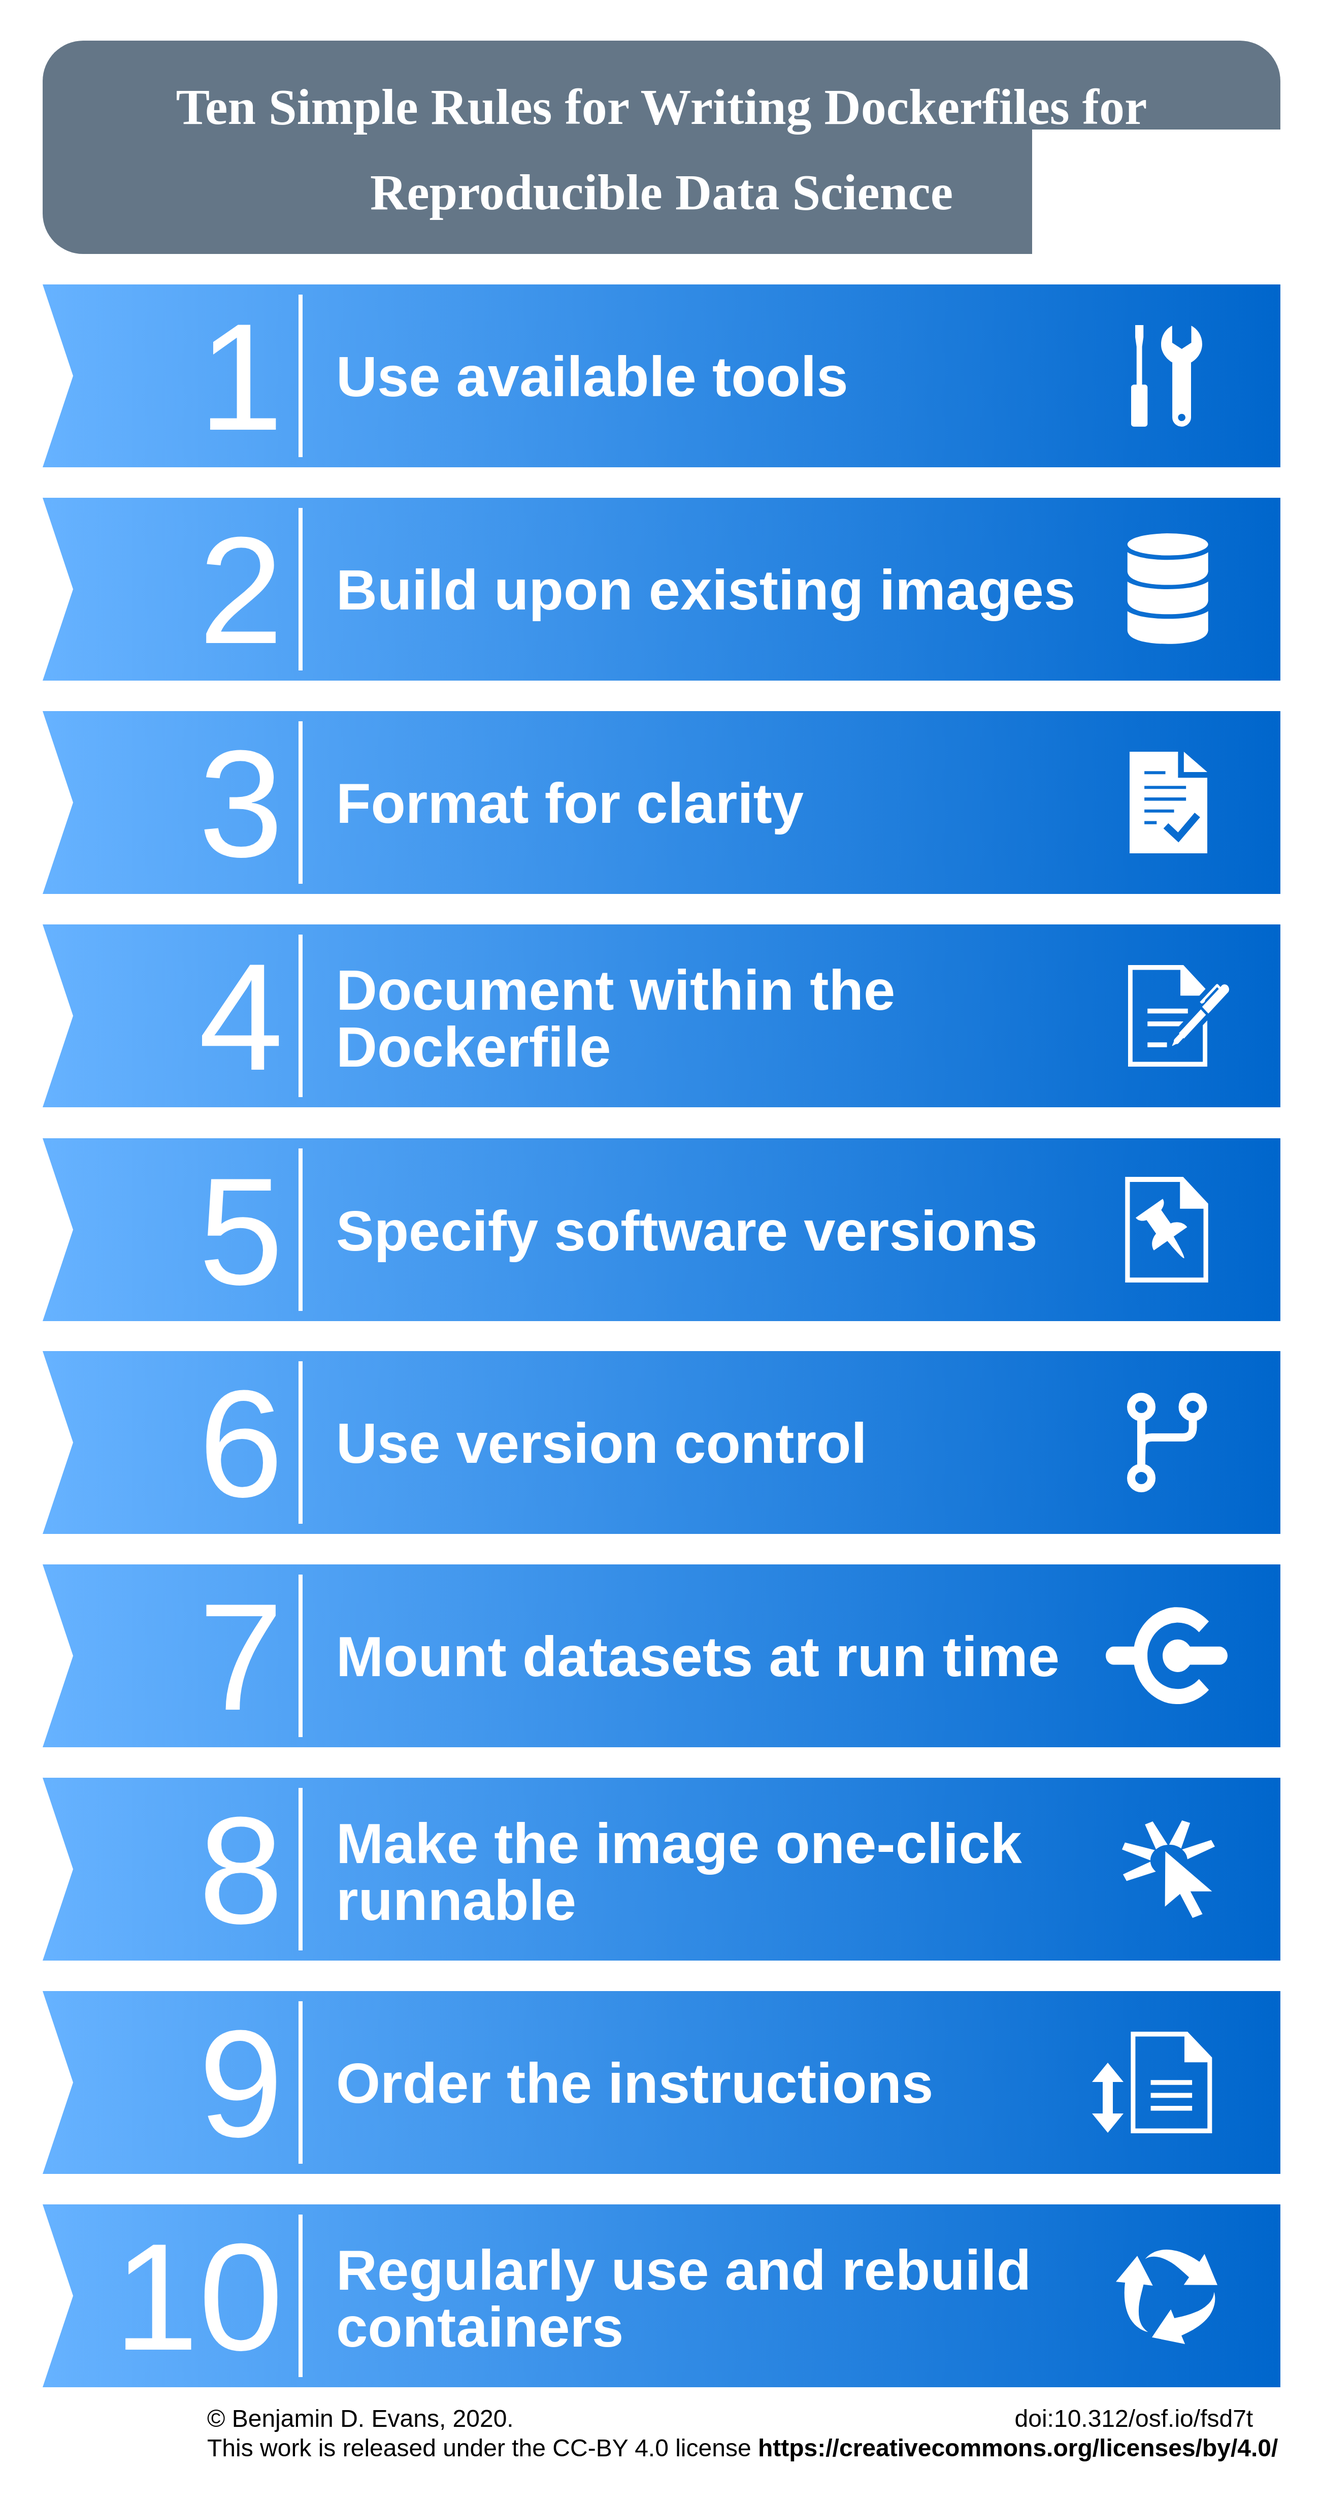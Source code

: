 <mxfile version="13.6.3" type="device"><diagram name="Page-1" id="1622d65d-c77d-c4b6-e0e7-3c11208c8684"><mxGraphModel dx="1950" dy="1788" grid="1" gridSize="10" guides="1" tooltips="1" connect="1" arrows="1" fold="1" page="1" pageScale="1.5" pageWidth="1169" pageHeight="826" background="#ffffff" math="0" shadow="0"><root><mxCell id="0" style=";html=1;"/><mxCell id="1" style=";html=1;" parent="0"/><mxCell id="869962fe87da545-5" value="" style="whiteSpace=wrap;html=1;rounded=1;shadow=0;dashed=0;strokeWidth=1;fontFamily=Verdana;fontSize=70;verticalAlign=top;spacingTop=10;perimeter=rectanglePerimeter;arcSize=0;strokeColor=none;fillColor=none;" parent="1" vertex="1"><mxGeometry x="220" y="10" width="1300" height="2460" as="geometry"/></mxCell><mxCell id="869962fe87da545-2" value="" style="html=1;shadow=0;dashed=0;align=center;verticalAlign=middle;shape=mxgraph.arrows2.arrow;dy=0;dx=0;notch=30;rounded=0;strokeColor=none;strokeWidth=1;fillColor=#0066CC;fontFamily=Tahoma;fontSize=10;fontColor=#000000;gradientColor=#66B2FF;gradientDirection=west;" parent="1" vertex="1"><mxGeometry x="262" y="290" width="1219" height="180" as="geometry"/></mxCell><mxCell id="869962fe87da545-8" value="" style="html=1;shadow=0;dashed=0;align=center;verticalAlign=middle;shape=mxgraph.arrows2.arrow;dy=0;dx=0;notch=30;rounded=0;strokeColor=none;strokeWidth=1;fillColor=#0066CC;fontFamily=Tahoma;fontSize=10;fontColor=#000000;gradientColor=#66B2FF;gradientDirection=west;" parent="1" vertex="1"><mxGeometry x="262" y="500" width="1219" height="180" as="geometry"/></mxCell><mxCell id="869962fe87da545-11" value="" style="html=1;shadow=0;dashed=0;align=center;verticalAlign=middle;shape=mxgraph.arrows2.arrow;dy=0;dx=0;notch=30;rounded=0;strokeColor=none;strokeWidth=1;fillColor=#0066CC;fontFamily=Tahoma;fontSize=10;fontColor=#000000;gradientColor=#66B2FF;gradientDirection=west;" parent="1" vertex="1"><mxGeometry x="262" y="710" width="1219" height="180" as="geometry"/></mxCell><mxCell id="869962fe87da545-14" value="" style="html=1;shadow=0;dashed=0;align=center;verticalAlign=middle;shape=mxgraph.arrows2.arrow;dy=0;dx=0;notch=30;rounded=0;strokeColor=none;strokeWidth=1;fillColor=#0066CC;fontFamily=Tahoma;fontSize=10;fontColor=#000000;gradientColor=#66B2FF;gradientDirection=west;" parent="1" vertex="1"><mxGeometry x="262" y="920" width="1219" height="180" as="geometry"/></mxCell><mxCell id="869962fe87da545-17" value="" style="html=1;shadow=0;dashed=0;align=center;verticalAlign=middle;shape=mxgraph.arrows2.arrow;dy=0;dx=0;notch=30;rounded=0;strokeColor=none;strokeWidth=1;fillColor=#0066CC;fontFamily=Tahoma;fontSize=10;fontColor=#000000;gradientColor=#66B2FF;gradientDirection=west;" parent="1" vertex="1"><mxGeometry x="262" y="1130.5" width="1219" height="180" as="geometry"/></mxCell><mxCell id="869962fe87da545-19" value="1" style="text;html=1;strokeColor=none;fillColor=none;align=right;verticalAlign=middle;whiteSpace=wrap;rounded=0;shadow=0;dashed=0;fontFamily=Helvetica;fontSize=150;fontColor=#FFFFFF;" parent="1" vertex="1"><mxGeometry x="301" y="290" width="200" height="180" as="geometry"/></mxCell><mxCell id="869962fe87da545-20" value="2" style="text;html=1;strokeColor=none;fillColor=none;align=right;verticalAlign=middle;whiteSpace=wrap;rounded=0;shadow=0;dashed=0;fontFamily=Helvetica;fontSize=150;fontColor=#FFFFFF;" parent="1" vertex="1"><mxGeometry x="301" y="500" width="200" height="180" as="geometry"/></mxCell><mxCell id="869962fe87da545-21" value="3" style="text;html=1;strokeColor=none;fillColor=none;align=right;verticalAlign=middle;whiteSpace=wrap;rounded=0;shadow=0;dashed=0;fontFamily=Helvetica;fontSize=150;fontColor=#FFFFFF;" parent="1" vertex="1"><mxGeometry x="301" y="710" width="200" height="180" as="geometry"/></mxCell><mxCell id="869962fe87da545-22" value="4" style="text;html=1;strokeColor=none;fillColor=none;align=right;verticalAlign=middle;whiteSpace=wrap;rounded=0;shadow=0;dashed=0;fontFamily=Helvetica;fontSize=150;fontColor=#FFFFFF;" parent="1" vertex="1"><mxGeometry x="301" y="920" width="200" height="180" as="geometry"/></mxCell><mxCell id="869962fe87da545-23" value="5" style="text;html=1;strokeColor=none;fillColor=none;align=right;verticalAlign=middle;whiteSpace=wrap;rounded=0;shadow=0;dashed=0;fontFamily=Helvetica;fontSize=150;fontColor=#FFFFFF;" parent="1" vertex="1"><mxGeometry x="301" y="1130.5" width="200" height="180" as="geometry"/></mxCell><mxCell id="869962fe87da545-24" value="" style="line;strokeWidth=4;direction=south;html=1;rounded=0;shadow=0;dashed=0;fillColor=none;gradientColor=#AD0002;fontFamily=Helvetica;fontSize=150;fontColor=#FFFFFF;align=right;strokeColor=#FFFFFF;" parent="1" vertex="1"><mxGeometry x="511" y="300" width="10" height="160" as="geometry"/></mxCell><mxCell id="869962fe87da545-25" value="" style="line;strokeWidth=4;direction=south;html=1;rounded=0;shadow=0;dashed=0;fillColor=none;gradientColor=#AD0002;fontFamily=Helvetica;fontSize=150;fontColor=#FFFFFF;align=right;strokeColor=#FFFFFF;" parent="1" vertex="1"><mxGeometry x="511" y="510" width="10" height="160" as="geometry"/></mxCell><mxCell id="869962fe87da545-26" value="" style="line;strokeWidth=4;direction=south;html=1;rounded=0;shadow=0;dashed=0;fillColor=none;gradientColor=#AD0002;fontFamily=Helvetica;fontSize=150;fontColor=#FFFFFF;align=right;strokeColor=#FFFFFF;" parent="1" vertex="1"><mxGeometry x="511" y="720" width="10" height="160" as="geometry"/></mxCell><mxCell id="869962fe87da545-27" value="" style="line;strokeWidth=4;direction=south;html=1;rounded=0;shadow=0;dashed=0;fillColor=none;gradientColor=#AD0002;fontFamily=Helvetica;fontSize=150;fontColor=#FFFFFF;align=right;strokeColor=#FFFFFF;" parent="1" vertex="1"><mxGeometry x="511" y="930" width="10" height="160" as="geometry"/></mxCell><mxCell id="869962fe87da545-28" value="" style="line;strokeWidth=4;direction=south;html=1;rounded=0;shadow=0;dashed=0;fillColor=none;gradientColor=#AD0002;fontFamily=Helvetica;fontSize=150;fontColor=#FFFFFF;align=right;strokeColor=#FFFFFF;" parent="1" vertex="1"><mxGeometry x="511" y="1140.5" width="10" height="160" as="geometry"/></mxCell><mxCell id="869962fe87da545-29" value="&lt;h1&gt;&lt;font style=&quot;line-height: 100% ; font-size: 56px&quot;&gt;Use available tools&lt;/font&gt;&lt;/h1&gt;" style="text;html=1;strokeColor=none;fillColor=none;spacing=0;spacingTop=0;whiteSpace=wrap;overflow=hidden;rounded=0;shadow=0;dashed=0;fontFamily=Helvetica;fontSize=12;fontColor=#FFFFFF;align=left;verticalAlign=middle;" parent="1" vertex="1"><mxGeometry x="551" y="310" width="730" height="140" as="geometry"/></mxCell><mxCell id="869962fe87da545-30" value="&lt;h1&gt;&lt;font style=&quot;line-height: 100% ; font-size: 56px&quot;&gt;Build upon existing images&lt;/font&gt;&lt;/h1&gt;" style="text;html=1;strokeColor=none;fillColor=none;spacing=0;spacingTop=0;whiteSpace=wrap;overflow=hidden;rounded=0;shadow=0;dashed=0;fontFamily=Helvetica;fontSize=12;fontColor=#FFFFFF;align=left;verticalAlign=middle;" parent="1" vertex="1"><mxGeometry x="551" y="520" width="730" height="140" as="geometry"/></mxCell><mxCell id="869962fe87da545-31" value="&lt;h1&gt;&lt;font style=&quot;line-height: 100% ; font-size: 56px&quot;&gt;Format for clarity&lt;/font&gt;&lt;/h1&gt;" style="text;html=1;strokeColor=none;fillColor=none;spacing=0;spacingTop=0;whiteSpace=wrap;overflow=hidden;rounded=0;shadow=0;dashed=0;fontFamily=Helvetica;fontSize=12;fontColor=#FFFFFF;align=left;verticalAlign=middle;" parent="1" vertex="1"><mxGeometry x="551" y="730" width="730" height="140" as="geometry"/></mxCell><mxCell id="869962fe87da545-32" value="&lt;h1&gt;&lt;font style=&quot;line-height: 100% ; font-size: 56px&quot;&gt;Document within the Dockerfile&lt;/font&gt;&lt;/h1&gt;" style="text;html=1;strokeColor=none;fillColor=none;spacing=0;spacingTop=0;whiteSpace=wrap;overflow=hidden;rounded=0;shadow=0;dashed=0;fontFamily=Helvetica;fontSize=12;fontColor=#FFFFFF;align=left;verticalAlign=middle;" parent="1" vertex="1"><mxGeometry x="551" y="940" width="730" height="140" as="geometry"/></mxCell><mxCell id="869962fe87da545-33" value="&lt;h1&gt;&lt;font style=&quot;line-height: 100% ; font-size: 56px&quot;&gt;Specify software versions&lt;/font&gt;&lt;/h1&gt;" style="text;html=1;strokeColor=none;fillColor=none;spacing=0;spacingTop=0;whiteSpace=wrap;overflow=hidden;rounded=0;shadow=0;dashed=0;fontFamily=Helvetica;fontSize=12;fontColor=#FFFFFF;align=left;verticalAlign=middle;" parent="1" vertex="1"><mxGeometry x="551" y="1150.5" width="730" height="140" as="geometry"/></mxCell><mxCell id="869962fe87da545-37" value="" style="shadow=0;dashed=0;html=1;strokeColor=none;fillColor=#FFFFFF;labelPosition=center;verticalLabelPosition=bottom;verticalAlign=top;shape=mxgraph.office.concepts.maintenance;rounded=0;fontFamily=Helvetica;fontSize=12;fontColor=#FFFFFF;align=left;" parent="1" vertex="1"><mxGeometry x="1334" y="330" width="70" height="100" as="geometry"/></mxCell><mxCell id="Tkywn2ojsrIOoug7aCTN-4" value="" style="html=1;shadow=0;dashed=0;align=center;verticalAlign=middle;shape=mxgraph.arrows2.arrow;dy=0;dx=0;notch=30;rounded=0;strokeColor=none;strokeWidth=1;fillColor=#0066CC;fontFamily=Tahoma;fontSize=10;fontColor=#000000;gradientColor=#66B2FF;gradientDirection=west;" parent="1" vertex="1"><mxGeometry x="262" y="1340" width="1219" height="180" as="geometry"/></mxCell><mxCell id="Tkywn2ojsrIOoug7aCTN-5" value="6" style="text;html=1;strokeColor=none;fillColor=none;align=right;verticalAlign=middle;whiteSpace=wrap;rounded=0;shadow=0;dashed=0;fontFamily=Helvetica;fontSize=150;fontColor=#FFFFFF;" parent="1" vertex="1"><mxGeometry x="301" y="1340" width="200" height="180" as="geometry"/></mxCell><mxCell id="Tkywn2ojsrIOoug7aCTN-6" value="" style="line;strokeWidth=4;direction=south;html=1;rounded=0;shadow=0;dashed=0;fillColor=none;gradientColor=#AD0002;fontFamily=Helvetica;fontSize=150;fontColor=#FFFFFF;align=right;strokeColor=#FFFFFF;" parent="1" vertex="1"><mxGeometry x="511" y="1350" width="10" height="160" as="geometry"/></mxCell><mxCell id="Tkywn2ojsrIOoug7aCTN-7" value="&lt;h1&gt;&lt;font style=&quot;line-height: 100% ; font-size: 56px&quot;&gt;Use version control&lt;/font&gt;&lt;/h1&gt;" style="text;html=1;strokeColor=none;fillColor=none;spacing=0;spacingTop=0;whiteSpace=wrap;overflow=hidden;rounded=0;shadow=0;dashed=0;fontFamily=Helvetica;fontSize=12;fontColor=#FFFFFF;align=left;verticalAlign=middle;" parent="1" vertex="1"><mxGeometry x="551" y="1360" width="730" height="140" as="geometry"/></mxCell><mxCell id="Tkywn2ojsrIOoug7aCTN-11" value="" style="html=1;shadow=0;dashed=0;align=center;verticalAlign=middle;shape=mxgraph.arrows2.arrow;dy=0;dx=0;notch=30;rounded=0;strokeColor=none;strokeWidth=1;fillColor=#0066CC;fontFamily=Tahoma;fontSize=10;fontColor=#000000;gradientColor=#66B2FF;gradientDirection=west;" parent="1" vertex="1"><mxGeometry x="262" y="1550" width="1219" height="180" as="geometry"/></mxCell><mxCell id="Tkywn2ojsrIOoug7aCTN-12" value="7" style="text;html=1;strokeColor=none;fillColor=none;align=right;verticalAlign=middle;whiteSpace=wrap;rounded=0;shadow=0;dashed=0;fontFamily=Helvetica;fontSize=150;fontColor=#FFFFFF;" parent="1" vertex="1"><mxGeometry x="301" y="1550" width="200" height="180" as="geometry"/></mxCell><mxCell id="Tkywn2ojsrIOoug7aCTN-13" value="" style="line;strokeWidth=4;direction=south;html=1;rounded=0;shadow=0;dashed=0;fillColor=none;gradientColor=#AD0002;fontFamily=Helvetica;fontSize=150;fontColor=#FFFFFF;align=right;strokeColor=#FFFFFF;" parent="1" vertex="1"><mxGeometry x="511" y="1560" width="10" height="160" as="geometry"/></mxCell><mxCell id="Tkywn2ojsrIOoug7aCTN-14" value="&lt;h1&gt;&lt;font style=&quot;line-height: 100% ; font-size: 56px&quot;&gt;Mount datasets at run time&lt;/font&gt;&lt;/h1&gt;" style="text;html=1;strokeColor=none;fillColor=none;spacing=0;spacingTop=0;whiteSpace=wrap;overflow=hidden;rounded=0;shadow=0;dashed=0;fontFamily=Helvetica;fontSize=12;fontColor=#FFFFFF;align=left;verticalAlign=middle;" parent="1" vertex="1"><mxGeometry x="551" y="1570" width="730" height="140" as="geometry"/></mxCell><mxCell id="Tkywn2ojsrIOoug7aCTN-18" value="" style="html=1;shadow=0;dashed=0;align=center;verticalAlign=middle;shape=mxgraph.arrows2.arrow;dy=0;dx=0;notch=30;rounded=0;strokeColor=none;strokeWidth=1;fillColor=#0066CC;fontFamily=Tahoma;fontSize=10;fontColor=#000000;gradientColor=#66B2FF;gradientDirection=west;" parent="1" vertex="1"><mxGeometry x="262" y="1760" width="1219" height="180" as="geometry"/></mxCell><mxCell id="Tkywn2ojsrIOoug7aCTN-19" value="8" style="text;html=1;strokeColor=none;fillColor=none;align=right;verticalAlign=middle;whiteSpace=wrap;rounded=0;shadow=0;dashed=0;fontFamily=Helvetica;fontSize=150;fontColor=#FFFFFF;" parent="1" vertex="1"><mxGeometry x="301" y="1760" width="200" height="180" as="geometry"/></mxCell><mxCell id="Tkywn2ojsrIOoug7aCTN-20" value="" style="line;strokeWidth=4;direction=south;html=1;rounded=0;shadow=0;dashed=0;fillColor=none;gradientColor=#AD0002;fontFamily=Helvetica;fontSize=150;fontColor=#FFFFFF;align=right;strokeColor=#FFFFFF;" parent="1" vertex="1"><mxGeometry x="511" y="1770" width="10" height="160" as="geometry"/></mxCell><mxCell id="Tkywn2ojsrIOoug7aCTN-21" value="&lt;h1&gt;&lt;font style=&quot;line-height: 100% ; font-size: 56px&quot;&gt;Make the image one-click runnable&lt;/font&gt;&lt;/h1&gt;" style="text;html=1;strokeColor=none;fillColor=none;spacing=0;spacingTop=0;whiteSpace=wrap;overflow=hidden;rounded=0;shadow=0;dashed=0;fontFamily=Helvetica;fontSize=12;fontColor=#FFFFFF;align=left;verticalAlign=middle;" parent="1" vertex="1"><mxGeometry x="551" y="1780" width="730" height="140" as="geometry"/></mxCell><mxCell id="Tkywn2ojsrIOoug7aCTN-25" value="" style="html=1;shadow=0;dashed=0;align=center;verticalAlign=middle;shape=mxgraph.arrows2.arrow;dy=0;dx=0;notch=30;rounded=0;strokeColor=none;strokeWidth=1;fillColor=#0066CC;fontFamily=Tahoma;fontSize=10;gradientDirection=west;gradientColor=#66B2FF;" parent="1" vertex="1"><mxGeometry x="262" y="1970" width="1219" height="180" as="geometry"/></mxCell><mxCell id="Tkywn2ojsrIOoug7aCTN-26" value="9" style="text;html=1;strokeColor=none;fillColor=none;align=right;verticalAlign=middle;whiteSpace=wrap;rounded=0;shadow=0;dashed=0;fontFamily=Helvetica;fontSize=150;fontColor=#FFFFFF;" parent="1" vertex="1"><mxGeometry x="301" y="1970" width="200" height="180" as="geometry"/></mxCell><mxCell id="Tkywn2ojsrIOoug7aCTN-27" value="" style="line;strokeWidth=4;direction=south;html=1;rounded=0;shadow=0;dashed=0;fillColor=none;gradientColor=#AD0002;fontFamily=Helvetica;fontSize=150;fontColor=#FFFFFF;align=right;strokeColor=#FFFFFF;" parent="1" vertex="1"><mxGeometry x="511" y="1980" width="10" height="160" as="geometry"/></mxCell><mxCell id="Tkywn2ojsrIOoug7aCTN-28" value="&lt;h1&gt;&lt;font style=&quot;line-height: 100% ; font-size: 56px&quot;&gt;Order the instructions&lt;/font&gt;&lt;/h1&gt;" style="text;html=1;strokeColor=none;fillColor=none;spacing=0;spacingTop=0;whiteSpace=wrap;overflow=hidden;rounded=0;shadow=0;dashed=0;fontFamily=Helvetica;fontSize=12;fontColor=#FFFFFF;align=left;verticalAlign=middle;" parent="1" vertex="1"><mxGeometry x="551" y="1990" width="730" height="140" as="geometry"/></mxCell><mxCell id="Tkywn2ojsrIOoug7aCTN-32" value="" style="html=1;shadow=0;dashed=0;align=center;verticalAlign=middle;shape=mxgraph.arrows2.arrow;dy=0;dx=0;notch=30;rounded=0;strokeColor=none;strokeWidth=1;fillColor=#0066CC;fontFamily=Tahoma;fontSize=10;fontColor=#000000;gradientColor=#66B2FF;gradientDirection=west;" parent="1" vertex="1"><mxGeometry x="262" y="2180" width="1219" height="180" as="geometry"/></mxCell><mxCell id="Tkywn2ojsrIOoug7aCTN-33" value="10" style="text;html=1;strokeColor=none;fillColor=none;align=right;verticalAlign=middle;whiteSpace=wrap;rounded=0;shadow=0;dashed=0;fontFamily=Helvetica;fontSize=150;fontColor=#FFFFFF;" parent="1" vertex="1"><mxGeometry x="301" y="2180" width="200" height="180" as="geometry"/></mxCell><mxCell id="Tkywn2ojsrIOoug7aCTN-34" value="" style="line;strokeWidth=4;direction=south;html=1;rounded=0;shadow=0;dashed=0;fillColor=none;gradientColor=#AD0002;fontFamily=Helvetica;fontSize=150;fontColor=#FFFFFF;align=right;strokeColor=#FFFFFF;" parent="1" vertex="1"><mxGeometry x="511" y="2190" width="10" height="160" as="geometry"/></mxCell><mxCell id="Tkywn2ojsrIOoug7aCTN-35" value="&lt;h1&gt;&lt;font style=&quot;line-height: 100% ; font-size: 56px&quot;&gt;Regularly use and rebuild containers&lt;/font&gt;&lt;/h1&gt;" style="text;html=1;strokeColor=none;fillColor=none;spacing=0;spacingTop=0;whiteSpace=wrap;overflow=hidden;rounded=0;shadow=0;dashed=0;fontFamily=Helvetica;fontSize=12;fontColor=#FFFFFF;align=left;verticalAlign=middle;" parent="1" vertex="1"><mxGeometry x="551" y="2200" width="730" height="140" as="geometry"/></mxCell><mxCell id="Tkywn2ojsrIOoug7aCTN-43" value="" style="pointerEvents=1;shadow=0;dashed=0;html=1;labelPosition=center;verticalLabelPosition=bottom;verticalAlign=top;outlineConnect=0;align=center;shape=mxgraph.office.concepts.sign_up;strokeColor=none;" parent="1" vertex="1"><mxGeometry x="1331" y="960" width="100" height="100" as="geometry"/></mxCell><mxCell id="Tkywn2ojsrIOoug7aCTN-44" value="" style="pointerEvents=1;shadow=0;dashed=0;html=1;labelPosition=center;verticalLabelPosition=bottom;verticalAlign=top;outlineConnect=0;align=center;shape=mxgraph.office.concepts.get_started;strokeColor=none;" parent="1" vertex="1"><mxGeometry x="1325" y="1802" width="91.5" height="96" as="geometry"/></mxCell><mxCell id="Tkywn2ojsrIOoug7aCTN-46" value="" style="html=1;aspect=fixed;shadow=0;align=center;verticalAlign=top;shape=mxgraph.gcp2.arrow_cycle;strokeColor=none;" parent="1" vertex="1"><mxGeometry x="1319" y="2222.5" width="100" height="95" as="geometry"/></mxCell><mxCell id="Tkywn2ojsrIOoug7aCTN-52" value="" style="pointerEvents=1;shadow=0;dashed=0;html=1;labelPosition=center;verticalLabelPosition=bottom;verticalAlign=top;align=center;shape=mxgraph.mscae.intune.terms_and_conditions;strokeColor=none;" parent="1" vertex="1"><mxGeometry x="1332.5" y="750" width="76.5" height="100" as="geometry"/></mxCell><mxCell id="Tkywn2ojsrIOoug7aCTN-58" value="" style="pointerEvents=1;shadow=0;dashed=0;html=1;labelPosition=center;verticalLabelPosition=bottom;verticalAlign=top;outlineConnect=0;align=center;shape=mxgraph.office.concepts.document_blank;strokeColor=none;" parent="1" vertex="1"><mxGeometry x="1328.13" y="1168.5" width="81.75" height="104" as="geometry"/></mxCell><mxCell id="Tkywn2ojsrIOoug7aCTN-57" value="" style="pointerEvents=1;shadow=0;dashed=0;html=1;labelPosition=center;verticalLabelPosition=bottom;verticalAlign=top;outlineConnect=0;align=center;shape=mxgraph.office.concepts.pin;strokeColor=none;rotation=-35;" parent="1" vertex="1"><mxGeometry x="1349.01" y="1194" width="40" height="60" as="geometry"/></mxCell><mxCell id="Tkywn2ojsrIOoug7aCTN-63" value="&lt;font size=&quot;1&quot;&gt;&lt;b style=&quot;font-size: 50px&quot;&gt;Ten Simple Rules for Writing Dockerfiles for Reproducible Data Science&lt;/b&gt;&lt;/font&gt;" style="whiteSpace=wrap;html=1;rounded=1;shadow=0;dashed=0;strokeWidth=1;fillColor=#647687;fontFamily=Verdana;fontSize=70;strokeColor=none;verticalAlign=top;spacingTop=10;perimeter=rectanglePerimeter;arcSize=19;fontColor=#ffffff;" parent="1" vertex="1"><mxGeometry x="262" y="50" width="1219" height="210" as="geometry"/></mxCell><mxCell id="Tkywn2ojsrIOoug7aCTN-80" value="" style="pointerEvents=1;shadow=0;dashed=0;html=1;labelPosition=center;verticalLabelPosition=bottom;verticalAlign=top;outlineConnect=0;align=center;shape=mxgraph.office.concepts.document;rounded=1;strokeColor=none;" parent="1" vertex="1"><mxGeometry x="1333.68" y="2010" width="80" height="100" as="geometry"/></mxCell><mxCell id="Tkywn2ojsrIOoug7aCTN-85" value="" style="pointerEvents=1;shadow=0;dashed=0;html=1;labelPosition=center;verticalLabelPosition=bottom;verticalAlign=top;outlineConnect=0;align=center;shape=mxgraph.office.concepts.connector;rounded=1;strokeColor=none;" parent="1" vertex="1"><mxGeometry x="1309" y="1592" width="120" height="96" as="geometry"/></mxCell><mxCell id="Tkywn2ojsrIOoug7aCTN-89" value="" style="shape=flexArrow;endArrow=classic;startArrow=classic;html=1;strokeColor=none;fillColor=#ffffff;comic=0;shadow=0;snapToPoint=1;" parent="1" edge="1"><mxGeometry width="50" height="50" relative="1" as="geometry"><mxPoint x="1311" y="2110" as="sourcePoint"/><mxPoint x="1311" y="2040" as="targetPoint"/></mxGeometry></mxCell><mxCell id="Tkywn2ojsrIOoug7aCTN-93" value="&lt;div style=&quot;text-align: justify&quot;&gt;&lt;span style=&quot;font-size: 24px&quot;&gt;© Benjamin D. Evans, 2020.&amp;nbsp; &amp;nbsp; &amp;nbsp; &amp;nbsp; &amp;nbsp; &amp;nbsp; &amp;nbsp; &amp;nbsp; &amp;nbsp; &amp;nbsp; &amp;nbsp; &amp;nbsp; &amp;nbsp; &amp;nbsp; &amp;nbsp; &amp;nbsp; &amp;nbsp; &amp;nbsp; &amp;nbsp; &amp;nbsp; &amp;nbsp; &amp;nbsp; &amp;nbsp; &amp;nbsp; &amp;nbsp; &amp;nbsp; &amp;nbsp; &amp;nbsp; &amp;nbsp; &amp;nbsp; &amp;nbsp; &amp;nbsp; &amp;nbsp; &amp;nbsp; &amp;nbsp; &amp;nbsp; &amp;nbsp; doi:10.312/osf.io/fsd7t&lt;/span&gt;&lt;/div&gt;&lt;font style=&quot;font-size: 24px&quot;&gt;&lt;div style=&quot;text-align: justify&quot;&gt;&lt;span&gt;This work is released under the CC-BY 4.0 license&amp;nbsp;&lt;/span&gt;&lt;b&gt;https://creativecommons.org/licenses/by/4.0/&lt;/b&gt;&lt;/div&gt;&lt;/font&gt;" style="text;html=1;resizable=0;autosize=1;align=left;verticalAlign=middle;points=[];fillColor=none;strokeColor=none;rounded=0;" parent="1" vertex="1"><mxGeometry x="422" y="2385" width="1070" height="40" as="geometry"/></mxCell><mxCell id="Tkywn2ojsrIOoug7aCTN-98" value="" style="shape=image;verticalLabelPosition=bottom;labelBackgroundColor=#ffffff;verticalAlign=top;aspect=fixed;imageAspect=0;image=https://mirrors.creativecommons.org/presskit/buttons/88x31/png/by.png;" parent="1" vertex="1"><mxGeometry x="262" y="2380" width="142.9" height="50" as="geometry"/></mxCell><mxCell id="ZoArz7WLxrTB0LBLuGcs-1" value="" style="shadow=0;dashed=0;html=1;labelPosition=center;verticalLabelPosition=bottom;verticalAlign=top;outlineConnect=0;align=center;shape=mxgraph.office.databases.database_mini_3;strokeColor=none;" parent="1" vertex="1"><mxGeometry x="1330.37" y="535" width="79.5" height="110" as="geometry"/></mxCell><mxCell id="ZoArz7WLxrTB0LBLuGcs-16" value="" style="ellipse;whiteSpace=wrap;html=1;aspect=fixed;rounded=1;strokeWidth=8;fillColor=none;strokeColor=#FFFFFF;" parent="1" vertex="1"><mxGeometry x="1334.0" y="1385" width="20" height="20" as="geometry"/></mxCell><mxCell id="ZoArz7WLxrTB0LBLuGcs-17" value="" style="ellipse;whiteSpace=wrap;html=1;aspect=fixed;rounded=1;strokeWidth=8;fillColor=none;strokeColor=#FFFFFF;" parent="1" vertex="1"><mxGeometry x="1334.0" y="1455" width="20" height="20" as="geometry"/></mxCell><mxCell id="ZoArz7WLxrTB0LBLuGcs-18" style="edgeStyle=orthogonalEdgeStyle;rounded=1;comic=0;orthogonalLoop=1;jettySize=auto;html=1;exitX=0.5;exitY=1;exitDx=0;exitDy=0;shadow=0;startArrow=none;startFill=0;endArrow=none;endFill=0;strokeWidth=8;strokeColor=#FFFFFF;" parent="1" source="ZoArz7WLxrTB0LBLuGcs-19" edge="1"><mxGeometry relative="1" as="geometry"><mxPoint x="1344.0" y="1445" as="targetPoint"/></mxGeometry></mxCell><mxCell id="ZoArz7WLxrTB0LBLuGcs-19" value="" style="ellipse;whiteSpace=wrap;html=1;aspect=fixed;rounded=1;strokeWidth=8;fillColor=none;strokeColor=#FFFFFF;" parent="1" vertex="1"><mxGeometry x="1384.75" y="1385" width="20" height="20" as="geometry"/></mxCell><mxCell id="ZoArz7WLxrTB0LBLuGcs-20" style="comic=0;orthogonalLoop=1;jettySize=auto;html=1;entryX=0.5;entryY=1;entryDx=0;entryDy=0;shadow=0;rounded=1;edgeStyle=orthogonalEdgeStyle;startArrow=none;startFill=0;endArrow=none;endFill=0;strokeWidth=8;strokeColor=#FFFFFF;" parent="1" source="ZoArz7WLxrTB0LBLuGcs-17" target="ZoArz7WLxrTB0LBLuGcs-16" edge="1"><mxGeometry relative="1" as="geometry"><mxPoint x="1322.38" y="1484.0" as="sourcePoint"/></mxGeometry></mxCell></root></mxGraphModel></diagram></mxfile>